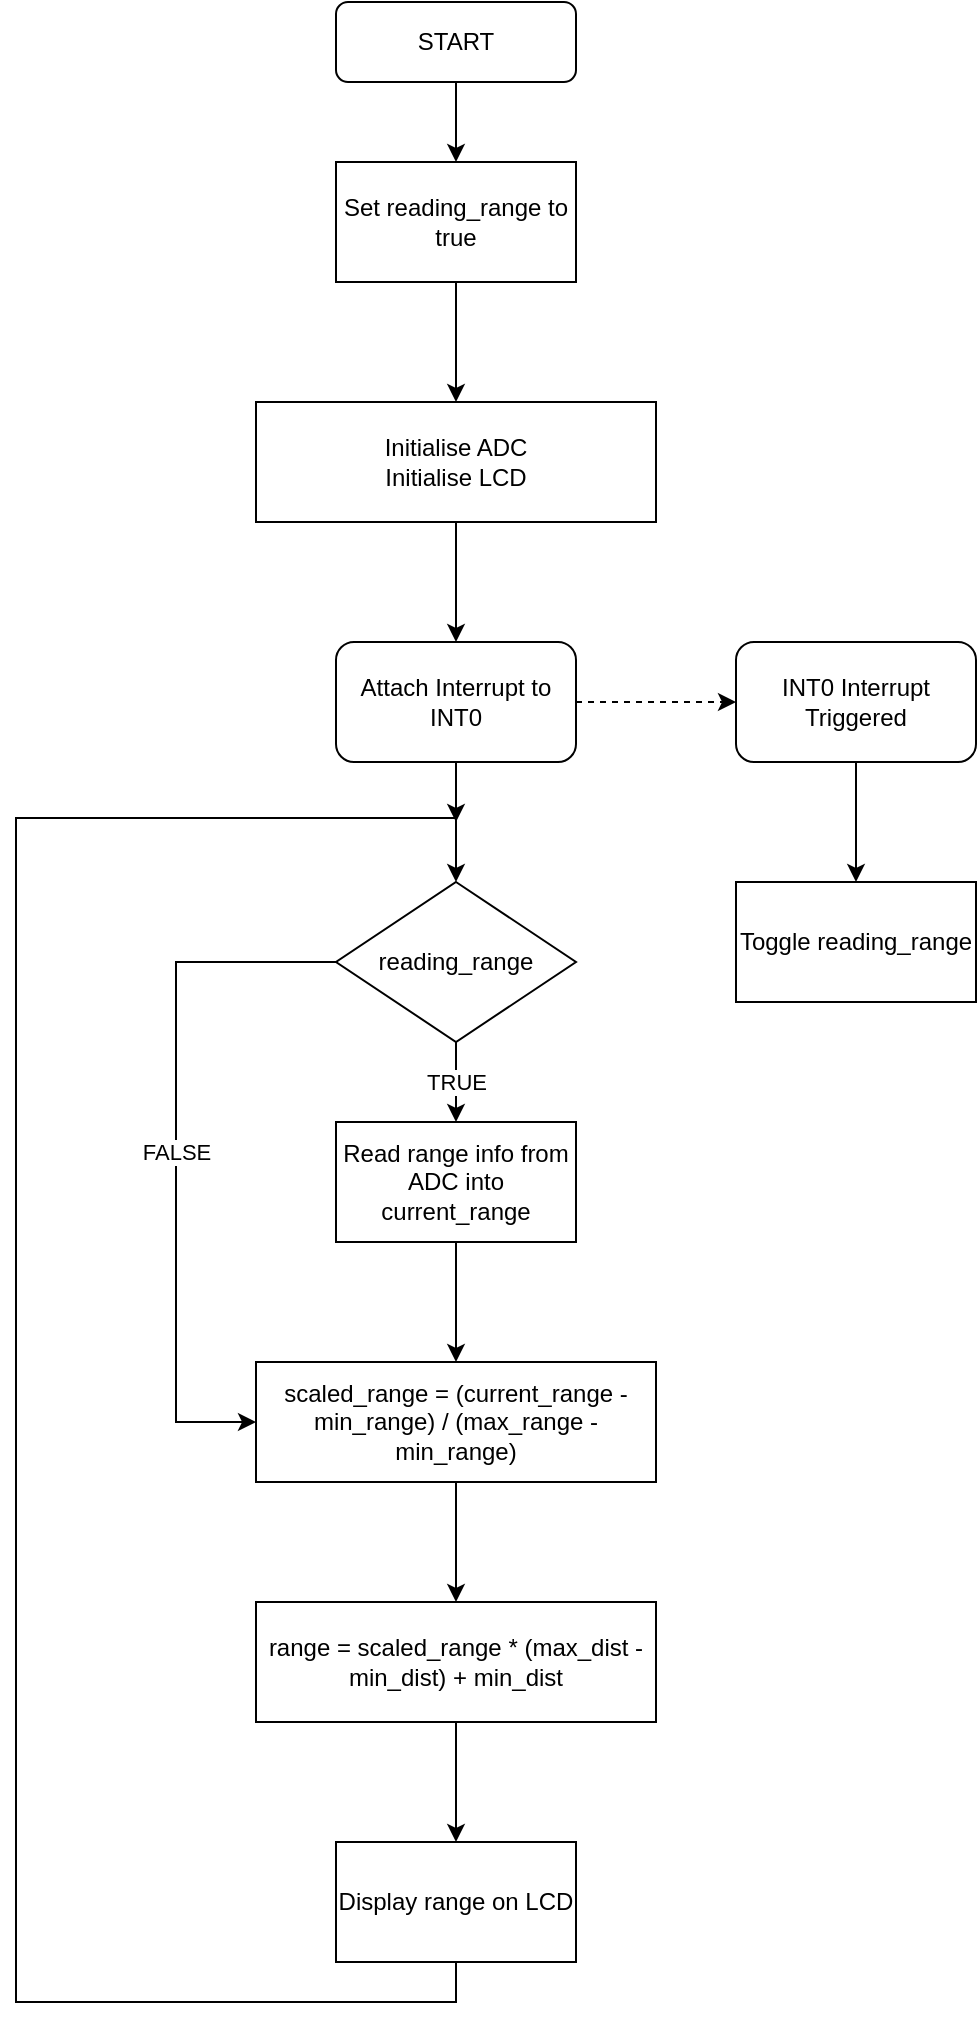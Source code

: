 <mxfile version="24.0.7" type="device">
  <diagram id="C5RBs43oDa-KdzZeNtuy" name="Page-1">
    <mxGraphModel dx="2261" dy="774" grid="1" gridSize="10" guides="1" tooltips="1" connect="1" arrows="1" fold="1" page="1" pageScale="1" pageWidth="827" pageHeight="1169" math="0" shadow="0">
      <root>
        <mxCell id="WIyWlLk6GJQsqaUBKTNV-0" />
        <mxCell id="WIyWlLk6GJQsqaUBKTNV-1" parent="WIyWlLk6GJQsqaUBKTNV-0" />
        <mxCell id="cr0uNMZGWNSV90yH3yMW-5" style="edgeStyle=orthogonalEdgeStyle;rounded=0;orthogonalLoop=1;jettySize=auto;html=1;exitX=0.5;exitY=1;exitDx=0;exitDy=0;entryX=0.5;entryY=0;entryDx=0;entryDy=0;" edge="1" parent="WIyWlLk6GJQsqaUBKTNV-1" source="WIyWlLk6GJQsqaUBKTNV-3" target="cr0uNMZGWNSV90yH3yMW-2">
          <mxGeometry relative="1" as="geometry" />
        </mxCell>
        <mxCell id="WIyWlLk6GJQsqaUBKTNV-3" value="START" style="rounded=1;whiteSpace=wrap;html=1;fontSize=12;glass=0;strokeWidth=1;shadow=0;" parent="WIyWlLk6GJQsqaUBKTNV-1" vertex="1">
          <mxGeometry x="160" y="80" width="120" height="40" as="geometry" />
        </mxCell>
        <mxCell id="cr0uNMZGWNSV90yH3yMW-9" style="edgeStyle=orthogonalEdgeStyle;rounded=0;orthogonalLoop=1;jettySize=auto;html=1;exitX=0.5;exitY=1;exitDx=0;exitDy=0;entryX=0.5;entryY=0;entryDx=0;entryDy=0;" edge="1" parent="WIyWlLk6GJQsqaUBKTNV-1" source="cr0uNMZGWNSV90yH3yMW-1" target="cr0uNMZGWNSV90yH3yMW-8">
          <mxGeometry relative="1" as="geometry" />
        </mxCell>
        <mxCell id="cr0uNMZGWNSV90yH3yMW-1" value="&lt;div&gt;Initialise ADC&lt;/div&gt;Initialise LCD" style="rounded=0;whiteSpace=wrap;html=1;" vertex="1" parent="WIyWlLk6GJQsqaUBKTNV-1">
          <mxGeometry x="120" y="280" width="200" height="60" as="geometry" />
        </mxCell>
        <mxCell id="cr0uNMZGWNSV90yH3yMW-3" style="edgeStyle=orthogonalEdgeStyle;rounded=0;orthogonalLoop=1;jettySize=auto;html=1;exitX=0.5;exitY=1;exitDx=0;exitDy=0;entryX=0.5;entryY=0;entryDx=0;entryDy=0;" edge="1" parent="WIyWlLk6GJQsqaUBKTNV-1" source="cr0uNMZGWNSV90yH3yMW-2" target="cr0uNMZGWNSV90yH3yMW-1">
          <mxGeometry relative="1" as="geometry" />
        </mxCell>
        <mxCell id="cr0uNMZGWNSV90yH3yMW-2" value="Set reading_range to true" style="rounded=0;whiteSpace=wrap;html=1;" vertex="1" parent="WIyWlLk6GJQsqaUBKTNV-1">
          <mxGeometry x="160" y="160" width="120" height="60" as="geometry" />
        </mxCell>
        <mxCell id="cr0uNMZGWNSV90yH3yMW-10" style="edgeStyle=orthogonalEdgeStyle;rounded=0;orthogonalLoop=1;jettySize=auto;html=1;exitX=0.5;exitY=1;exitDx=0;exitDy=0;entryX=0.5;entryY=0;entryDx=0;entryDy=0;" edge="1" parent="WIyWlLk6GJQsqaUBKTNV-1" source="cr0uNMZGWNSV90yH3yMW-8">
          <mxGeometry relative="1" as="geometry">
            <mxPoint x="220" y="520" as="targetPoint" />
          </mxGeometry>
        </mxCell>
        <mxCell id="cr0uNMZGWNSV90yH3yMW-12" style="edgeStyle=orthogonalEdgeStyle;rounded=0;orthogonalLoop=1;jettySize=auto;html=1;exitX=1;exitY=0.5;exitDx=0;exitDy=0;entryX=0;entryY=0.5;entryDx=0;entryDy=0;dashed=1;" edge="1" parent="WIyWlLk6GJQsqaUBKTNV-1" source="cr0uNMZGWNSV90yH3yMW-8" target="cr0uNMZGWNSV90yH3yMW-11">
          <mxGeometry relative="1" as="geometry" />
        </mxCell>
        <mxCell id="cr0uNMZGWNSV90yH3yMW-8" value="Attach Interrupt to INT0" style="rounded=1;whiteSpace=wrap;html=1;" vertex="1" parent="WIyWlLk6GJQsqaUBKTNV-1">
          <mxGeometry x="160" y="400" width="120" height="60" as="geometry" />
        </mxCell>
        <mxCell id="cr0uNMZGWNSV90yH3yMW-14" style="edgeStyle=orthogonalEdgeStyle;rounded=0;orthogonalLoop=1;jettySize=auto;html=1;exitX=0.5;exitY=1;exitDx=0;exitDy=0;entryX=0.5;entryY=0;entryDx=0;entryDy=0;" edge="1" parent="WIyWlLk6GJQsqaUBKTNV-1" source="cr0uNMZGWNSV90yH3yMW-11" target="cr0uNMZGWNSV90yH3yMW-13">
          <mxGeometry relative="1" as="geometry" />
        </mxCell>
        <mxCell id="cr0uNMZGWNSV90yH3yMW-11" value="&lt;div&gt;INT0 Interrupt Triggered&lt;/div&gt;" style="rounded=1;whiteSpace=wrap;html=1;" vertex="1" parent="WIyWlLk6GJQsqaUBKTNV-1">
          <mxGeometry x="360" y="400" width="120" height="60" as="geometry" />
        </mxCell>
        <mxCell id="cr0uNMZGWNSV90yH3yMW-13" value="&lt;div&gt;Toggle reading_range&lt;/div&gt;" style="rounded=0;whiteSpace=wrap;html=1;" vertex="1" parent="WIyWlLk6GJQsqaUBKTNV-1">
          <mxGeometry x="360" y="520" width="120" height="60" as="geometry" />
        </mxCell>
        <mxCell id="cr0uNMZGWNSV90yH3yMW-18" value="TRUE" style="edgeStyle=orthogonalEdgeStyle;rounded=0;orthogonalLoop=1;jettySize=auto;html=1;exitX=0.5;exitY=1;exitDx=0;exitDy=0;entryX=0.5;entryY=0;entryDx=0;entryDy=0;" edge="1" parent="WIyWlLk6GJQsqaUBKTNV-1" source="cr0uNMZGWNSV90yH3yMW-16" target="cr0uNMZGWNSV90yH3yMW-17">
          <mxGeometry relative="1" as="geometry" />
        </mxCell>
        <mxCell id="cr0uNMZGWNSV90yH3yMW-19" value="FALSE" style="edgeStyle=orthogonalEdgeStyle;rounded=0;orthogonalLoop=1;jettySize=auto;html=1;exitX=0;exitY=0.5;exitDx=0;exitDy=0;" edge="1" parent="WIyWlLk6GJQsqaUBKTNV-1" source="cr0uNMZGWNSV90yH3yMW-16" target="cr0uNMZGWNSV90yH3yMW-20">
          <mxGeometry relative="1" as="geometry">
            <mxPoint x="160" y="760" as="targetPoint" />
            <Array as="points">
              <mxPoint x="80" y="560" />
              <mxPoint x="80" y="790" />
            </Array>
          </mxGeometry>
        </mxCell>
        <mxCell id="cr0uNMZGWNSV90yH3yMW-16" value="reading_range" style="rhombus;whiteSpace=wrap;html=1;" vertex="1" parent="WIyWlLk6GJQsqaUBKTNV-1">
          <mxGeometry x="160" y="520" width="120" height="80" as="geometry" />
        </mxCell>
        <mxCell id="cr0uNMZGWNSV90yH3yMW-21" style="edgeStyle=orthogonalEdgeStyle;rounded=0;orthogonalLoop=1;jettySize=auto;html=1;exitX=0.5;exitY=1;exitDx=0;exitDy=0;entryX=0.5;entryY=0;entryDx=0;entryDy=0;" edge="1" parent="WIyWlLk6GJQsqaUBKTNV-1" source="cr0uNMZGWNSV90yH3yMW-17" target="cr0uNMZGWNSV90yH3yMW-20">
          <mxGeometry relative="1" as="geometry" />
        </mxCell>
        <mxCell id="cr0uNMZGWNSV90yH3yMW-17" value="&lt;div&gt;Read range info from ADC into current_range&lt;/div&gt;" style="rounded=0;whiteSpace=wrap;html=1;" vertex="1" parent="WIyWlLk6GJQsqaUBKTNV-1">
          <mxGeometry x="160" y="640" width="120" height="60" as="geometry" />
        </mxCell>
        <mxCell id="cr0uNMZGWNSV90yH3yMW-24" style="edgeStyle=orthogonalEdgeStyle;rounded=0;orthogonalLoop=1;jettySize=auto;html=1;exitX=0.5;exitY=1;exitDx=0;exitDy=0;entryX=0.5;entryY=0;entryDx=0;entryDy=0;" edge="1" parent="WIyWlLk6GJQsqaUBKTNV-1" source="cr0uNMZGWNSV90yH3yMW-20" target="cr0uNMZGWNSV90yH3yMW-22">
          <mxGeometry relative="1" as="geometry" />
        </mxCell>
        <mxCell id="cr0uNMZGWNSV90yH3yMW-20" value="scaled_range = (current_range - min_range) / (max_range - min_range)" style="rounded=0;whiteSpace=wrap;html=1;" vertex="1" parent="WIyWlLk6GJQsqaUBKTNV-1">
          <mxGeometry x="120" y="760" width="200" height="60" as="geometry" />
        </mxCell>
        <mxCell id="cr0uNMZGWNSV90yH3yMW-26" style="edgeStyle=orthogonalEdgeStyle;rounded=0;orthogonalLoop=1;jettySize=auto;html=1;exitX=0.5;exitY=1;exitDx=0;exitDy=0;entryX=0.5;entryY=0;entryDx=0;entryDy=0;" edge="1" parent="WIyWlLk6GJQsqaUBKTNV-1" source="cr0uNMZGWNSV90yH3yMW-22" target="cr0uNMZGWNSV90yH3yMW-25">
          <mxGeometry relative="1" as="geometry" />
        </mxCell>
        <mxCell id="cr0uNMZGWNSV90yH3yMW-22" value="range = scaled_range * (max_dist - min_dist) + min_dist" style="rounded=0;whiteSpace=wrap;html=1;" vertex="1" parent="WIyWlLk6GJQsqaUBKTNV-1">
          <mxGeometry x="120" y="880" width="200" height="60" as="geometry" />
        </mxCell>
        <mxCell id="cr0uNMZGWNSV90yH3yMW-27" style="edgeStyle=orthogonalEdgeStyle;rounded=0;orthogonalLoop=1;jettySize=auto;html=1;exitX=0.5;exitY=1;exitDx=0;exitDy=0;" edge="1" parent="WIyWlLk6GJQsqaUBKTNV-1" source="cr0uNMZGWNSV90yH3yMW-25">
          <mxGeometry relative="1" as="geometry">
            <mxPoint x="220" y="490" as="targetPoint" />
            <Array as="points">
              <mxPoint x="220" y="1080" />
              <mxPoint y="1080" />
              <mxPoint y="488" />
              <mxPoint x="220" y="488" />
            </Array>
          </mxGeometry>
        </mxCell>
        <mxCell id="cr0uNMZGWNSV90yH3yMW-25" value="Display range on LCD" style="rounded=0;whiteSpace=wrap;html=1;" vertex="1" parent="WIyWlLk6GJQsqaUBKTNV-1">
          <mxGeometry x="160" y="1000" width="120" height="60" as="geometry" />
        </mxCell>
      </root>
    </mxGraphModel>
  </diagram>
</mxfile>
